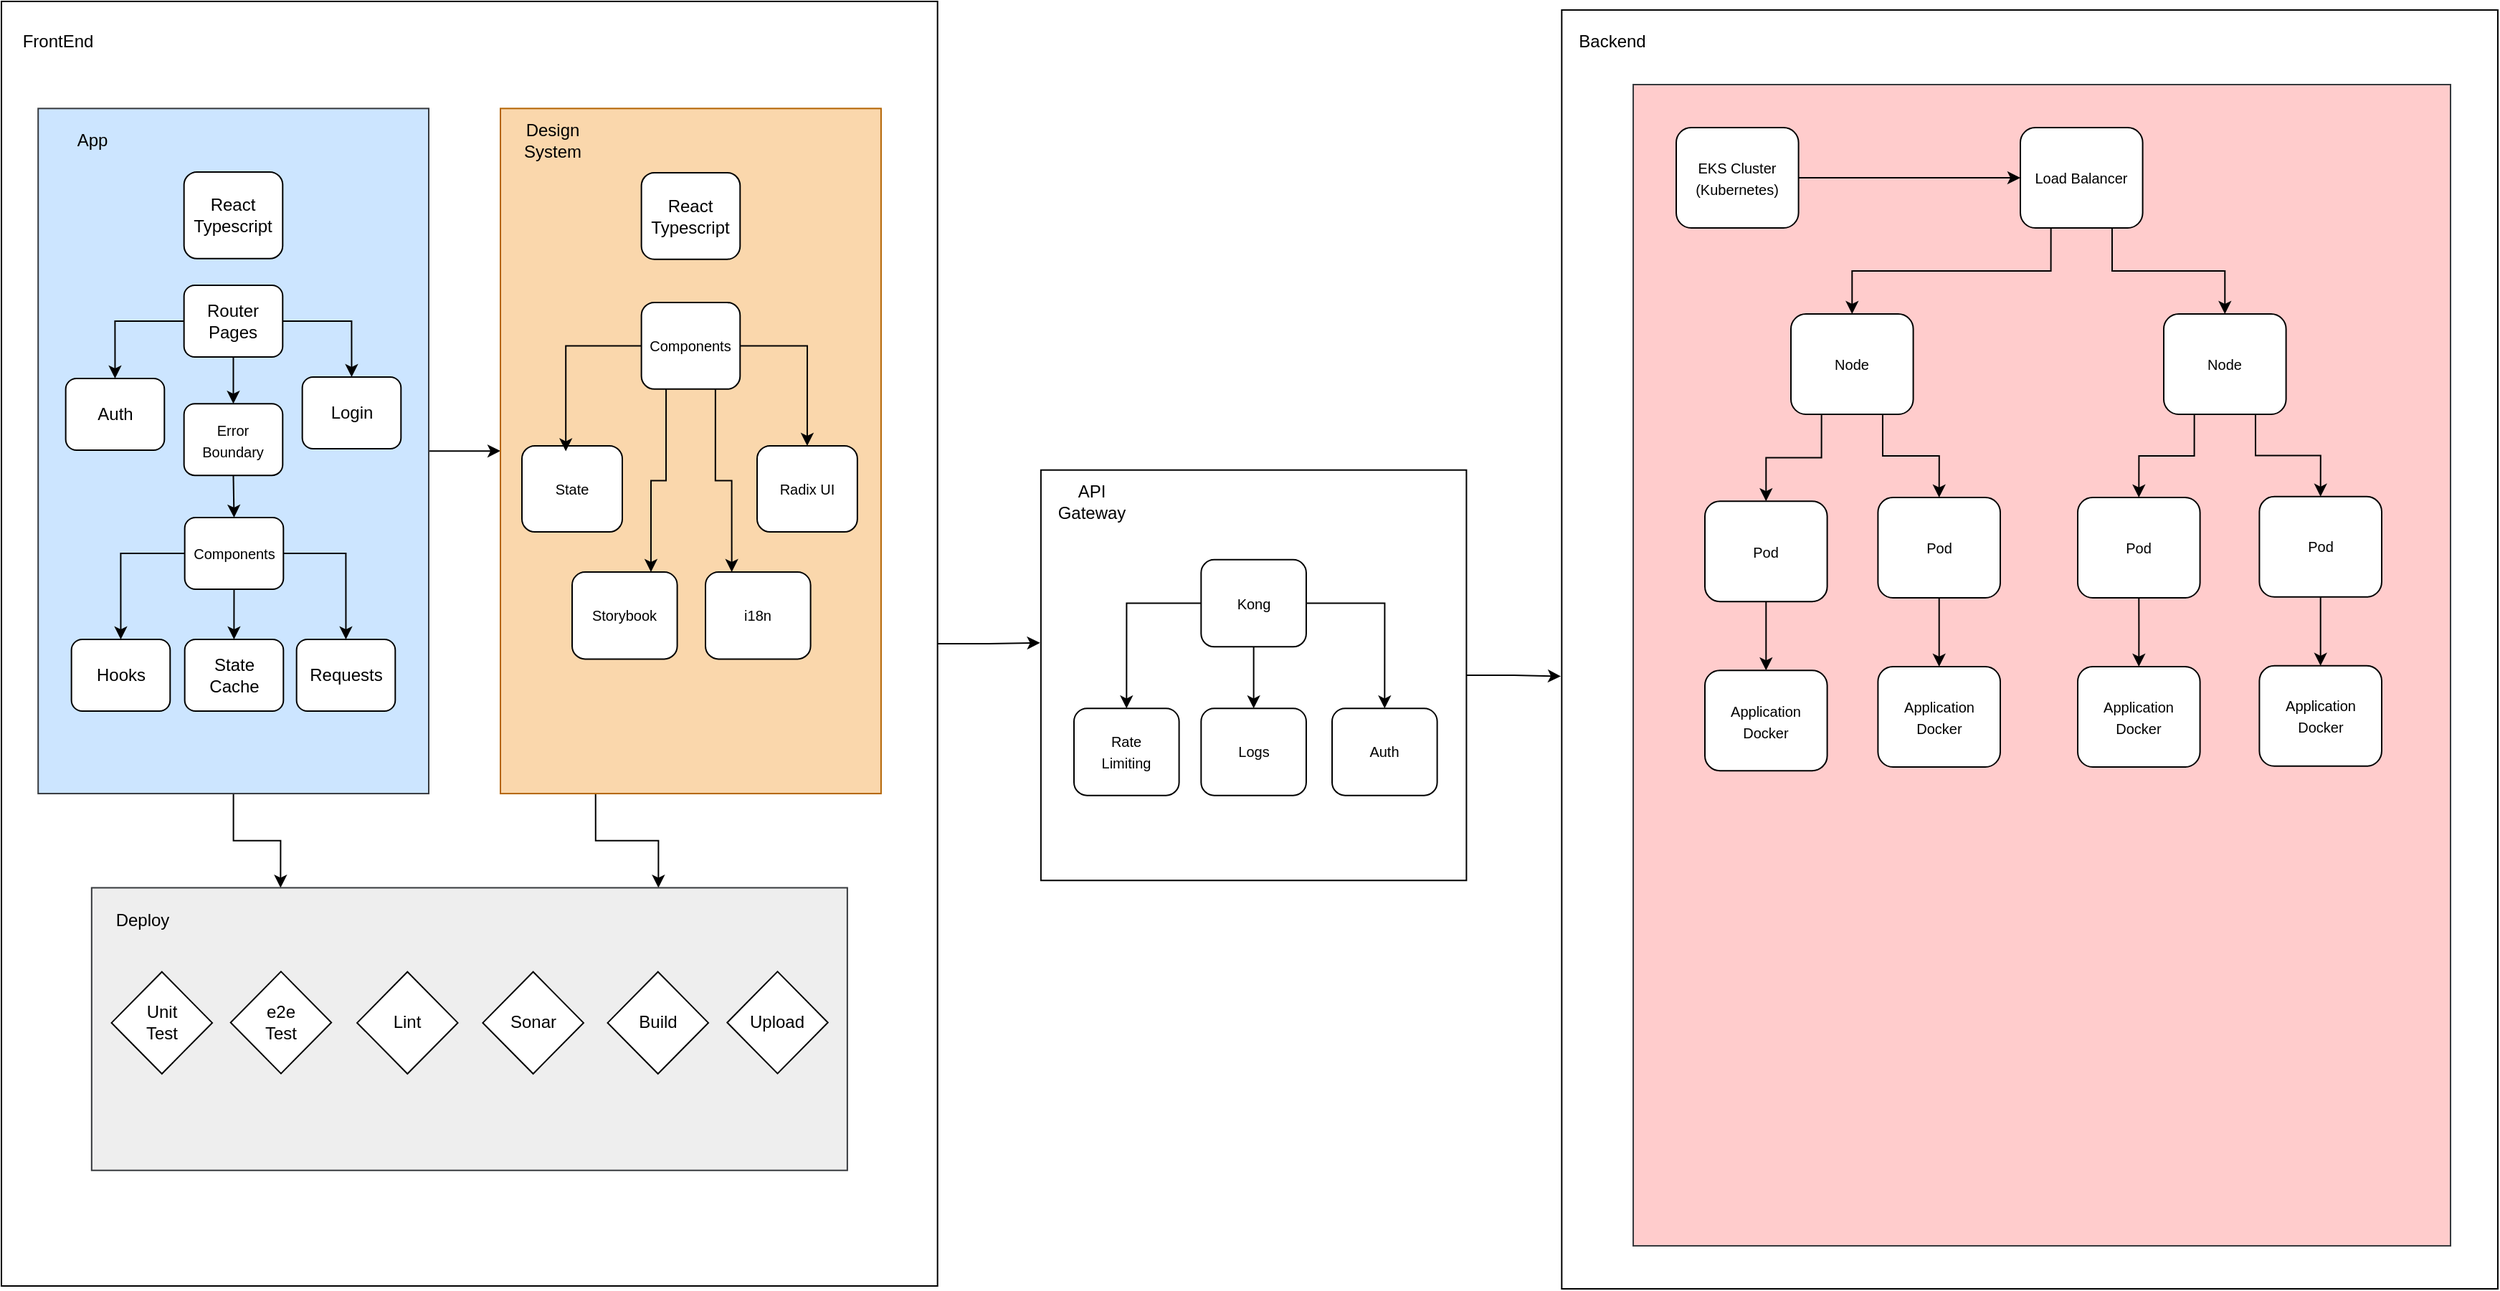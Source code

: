 <mxfile version="26.0.10">
  <diagram name="Page-1" id="ASCcdzbl0eY8SIUXQsEC">
    <mxGraphModel dx="1205" dy="866" grid="1" gridSize="10" guides="1" tooltips="1" connect="1" arrows="1" fold="1" page="1" pageScale="1" pageWidth="850" pageHeight="1100" math="0" shadow="0">
      <root>
        <mxCell id="0" />
        <mxCell id="1" parent="0" />
        <mxCell id="C--jNE-5lA6tGIt0aphc-6" value="" style="rounded=0;whiteSpace=wrap;html=1;" vertex="1" parent="1">
          <mxGeometry x="1110.16" y="47.97" width="652.84" height="892.03" as="geometry" />
        </mxCell>
        <mxCell id="C--jNE-5lA6tGIt0aphc-7" value="" style="rounded=0;whiteSpace=wrap;html=1;" vertex="1" parent="1">
          <mxGeometry x="746.94" y="368.86" width="296.75" height="286.27" as="geometry" />
        </mxCell>
        <mxCell id="C--jNE-5lA6tGIt0aphc-1" value="" style="rounded=0;whiteSpace=wrap;html=1;movable=1;resizable=1;rotatable=1;deletable=1;editable=1;locked=0;connectable=1;" vertex="1" parent="1">
          <mxGeometry x="22" y="42" width="652.842" height="896" as="geometry" />
        </mxCell>
        <mxCell id="C--jNE-5lA6tGIt0aphc-2" value="FrontEnd" style="text;html=1;align=center;verticalAlign=middle;whiteSpace=wrap;rounded=0;" vertex="1" parent="1">
          <mxGeometry x="25.561" y="47.973" width="71.219" height="44.8" as="geometry" />
        </mxCell>
        <mxCell id="C--jNE-5lA6tGIt0aphc-109" style="edgeStyle=orthogonalEdgeStyle;rounded=0;orthogonalLoop=1;jettySize=auto;html=1;exitX=1;exitY=0.5;exitDx=0;exitDy=0;" edge="1" parent="1" source="C--jNE-5lA6tGIt0aphc-3">
          <mxGeometry relative="1" as="geometry">
            <mxPoint x="370" y="355.556" as="targetPoint" />
          </mxGeometry>
        </mxCell>
        <mxCell id="C--jNE-5lA6tGIt0aphc-123" style="edgeStyle=orthogonalEdgeStyle;rounded=0;orthogonalLoop=1;jettySize=auto;html=1;exitX=0.5;exitY=1;exitDx=0;exitDy=0;entryX=0.25;entryY=0;entryDx=0;entryDy=0;" edge="1" parent="1" source="C--jNE-5lA6tGIt0aphc-3" target="C--jNE-5lA6tGIt0aphc-5">
          <mxGeometry relative="1" as="geometry" />
        </mxCell>
        <mxCell id="C--jNE-5lA6tGIt0aphc-3" value="" style="rounded=0;whiteSpace=wrap;html=1;fillColor=#cce5ff;strokeColor=#36393d;movable=1;resizable=1;rotatable=1;deletable=1;editable=1;locked=0;connectable=1;" vertex="1" parent="1">
          <mxGeometry x="47.61" y="116.67" width="272.39" height="477.87" as="geometry" />
        </mxCell>
        <mxCell id="C--jNE-5lA6tGIt0aphc-124" style="edgeStyle=orthogonalEdgeStyle;rounded=0;orthogonalLoop=1;jettySize=auto;html=1;exitX=0.25;exitY=1;exitDx=0;exitDy=0;entryX=0.75;entryY=0;entryDx=0;entryDy=0;" edge="1" parent="1" source="C--jNE-5lA6tGIt0aphc-4" target="C--jNE-5lA6tGIt0aphc-5">
          <mxGeometry relative="1" as="geometry" />
        </mxCell>
        <mxCell id="C--jNE-5lA6tGIt0aphc-4" value="" style="rounded=0;whiteSpace=wrap;html=1;fillColor=#fad7ac;strokeColor=#b46504;movable=1;resizable=1;rotatable=1;deletable=1;editable=1;locked=0;connectable=1;" vertex="1" parent="1">
          <mxGeometry x="370" y="116.67" width="265.46" height="477.87" as="geometry" />
        </mxCell>
        <mxCell id="C--jNE-5lA6tGIt0aphc-5" value="" style="rounded=0;whiteSpace=wrap;html=1;fillColor=#eeeeee;strokeColor=#36393d;" vertex="1" parent="1">
          <mxGeometry x="84.91" y="660.24" width="527.022" height="197.12" as="geometry" />
        </mxCell>
        <mxCell id="C--jNE-5lA6tGIt0aphc-10" value="React&lt;div&gt;Typescript&lt;/div&gt;" style="rounded=1;whiteSpace=wrap;html=1;" vertex="1" parent="1">
          <mxGeometry x="149.33" y="161" width="68.82" height="60.4" as="geometry" />
        </mxCell>
        <mxCell id="C--jNE-5lA6tGIt0aphc-25" style="edgeStyle=orthogonalEdgeStyle;rounded=0;orthogonalLoop=1;jettySize=auto;html=1;exitX=0;exitY=0.5;exitDx=0;exitDy=0;entryX=0.5;entryY=0;entryDx=0;entryDy=0;" edge="1" parent="1" source="C--jNE-5lA6tGIt0aphc-11" target="C--jNE-5lA6tGIt0aphc-20">
          <mxGeometry relative="1" as="geometry" />
        </mxCell>
        <mxCell id="C--jNE-5lA6tGIt0aphc-26" style="edgeStyle=orthogonalEdgeStyle;rounded=0;orthogonalLoop=1;jettySize=auto;html=1;exitX=1;exitY=0.5;exitDx=0;exitDy=0;entryX=0.5;entryY=0;entryDx=0;entryDy=0;" edge="1" parent="1" source="C--jNE-5lA6tGIt0aphc-11" target="C--jNE-5lA6tGIt0aphc-24">
          <mxGeometry relative="1" as="geometry" />
        </mxCell>
        <mxCell id="C--jNE-5lA6tGIt0aphc-116" style="edgeStyle=orthogonalEdgeStyle;rounded=0;orthogonalLoop=1;jettySize=auto;html=1;exitX=0.5;exitY=1;exitDx=0;exitDy=0;entryX=0.5;entryY=0;entryDx=0;entryDy=0;" edge="1" parent="1" source="C--jNE-5lA6tGIt0aphc-11" target="C--jNE-5lA6tGIt0aphc-115">
          <mxGeometry relative="1" as="geometry" />
        </mxCell>
        <mxCell id="C--jNE-5lA6tGIt0aphc-11" value="Router&lt;div&gt;Pages&lt;/div&gt;" style="rounded=1;whiteSpace=wrap;html=1;" vertex="1" parent="1">
          <mxGeometry x="149.33" y="240" width="68.82" height="50" as="geometry" />
        </mxCell>
        <mxCell id="C--jNE-5lA6tGIt0aphc-28" style="edgeStyle=orthogonalEdgeStyle;rounded=0;orthogonalLoop=1;jettySize=auto;html=1;exitX=0;exitY=0.5;exitDx=0;exitDy=0;entryX=0.5;entryY=0;entryDx=0;entryDy=0;" edge="1" parent="1" source="C--jNE-5lA6tGIt0aphc-12" target="C--jNE-5lA6tGIt0aphc-15">
          <mxGeometry relative="1" as="geometry" />
        </mxCell>
        <mxCell id="C--jNE-5lA6tGIt0aphc-29" style="edgeStyle=orthogonalEdgeStyle;rounded=0;orthogonalLoop=1;jettySize=auto;html=1;exitX=0.5;exitY=1;exitDx=0;exitDy=0;" edge="1" parent="1" source="C--jNE-5lA6tGIt0aphc-12" target="C--jNE-5lA6tGIt0aphc-16">
          <mxGeometry relative="1" as="geometry" />
        </mxCell>
        <mxCell id="C--jNE-5lA6tGIt0aphc-30" style="edgeStyle=orthogonalEdgeStyle;rounded=0;orthogonalLoop=1;jettySize=auto;html=1;exitX=1;exitY=0.5;exitDx=0;exitDy=0;entryX=0.5;entryY=0;entryDx=0;entryDy=0;" edge="1" parent="1" source="C--jNE-5lA6tGIt0aphc-12" target="C--jNE-5lA6tGIt0aphc-18">
          <mxGeometry relative="1" as="geometry" />
        </mxCell>
        <mxCell id="C--jNE-5lA6tGIt0aphc-12" value="&lt;font style=&quot;font-size: 10px;&quot;&gt;Components&lt;/font&gt;" style="rounded=1;whiteSpace=wrap;html=1;" vertex="1" parent="1">
          <mxGeometry x="149.83" y="402" width="68.82" height="50" as="geometry" />
        </mxCell>
        <mxCell id="C--jNE-5lA6tGIt0aphc-15" value="Hooks" style="rounded=1;whiteSpace=wrap;html=1;" vertex="1" parent="1">
          <mxGeometry x="70.83" y="487" width="68.82" height="50" as="geometry" />
        </mxCell>
        <mxCell id="C--jNE-5lA6tGIt0aphc-16" value="State&lt;div&gt;Cache&lt;/div&gt;" style="rounded=1;whiteSpace=wrap;html=1;" vertex="1" parent="1">
          <mxGeometry x="149.83" y="487" width="68.82" height="50" as="geometry" />
        </mxCell>
        <mxCell id="C--jNE-5lA6tGIt0aphc-18" value="Requests" style="rounded=1;whiteSpace=wrap;html=1;" vertex="1" parent="1">
          <mxGeometry x="227.83" y="487" width="68.82" height="50" as="geometry" />
        </mxCell>
        <mxCell id="C--jNE-5lA6tGIt0aphc-19" value="App" style="text;html=1;align=center;verticalAlign=middle;whiteSpace=wrap;rounded=0;" vertex="1" parent="1">
          <mxGeometry x="49.611" y="116.663" width="71.219" height="44.8" as="geometry" />
        </mxCell>
        <mxCell id="C--jNE-5lA6tGIt0aphc-20" value="Auth" style="rounded=1;whiteSpace=wrap;html=1;" vertex="1" parent="1">
          <mxGeometry x="66.83" y="305" width="68.82" height="50" as="geometry" />
        </mxCell>
        <mxCell id="C--jNE-5lA6tGIt0aphc-24" value="Login" style="rounded=1;whiteSpace=wrap;html=1;" vertex="1" parent="1">
          <mxGeometry x="231.83" y="304" width="68.82" height="50" as="geometry" />
        </mxCell>
        <mxCell id="C--jNE-5lA6tGIt0aphc-31" value="React&lt;div&gt;Typescript&lt;/div&gt;" style="rounded=1;whiteSpace=wrap;html=1;" vertex="1" parent="1">
          <mxGeometry x="468.32" y="161.46" width="68.82" height="60.4" as="geometry" />
        </mxCell>
        <mxCell id="C--jNE-5lA6tGIt0aphc-105" style="edgeStyle=orthogonalEdgeStyle;rounded=0;orthogonalLoop=1;jettySize=auto;html=1;exitX=1;exitY=0.5;exitDx=0;exitDy=0;entryX=0.5;entryY=0;entryDx=0;entryDy=0;" edge="1" parent="1" source="C--jNE-5lA6tGIt0aphc-76" target="C--jNE-5lA6tGIt0aphc-100">
          <mxGeometry relative="1" as="geometry" />
        </mxCell>
        <mxCell id="C--jNE-5lA6tGIt0aphc-106" style="edgeStyle=orthogonalEdgeStyle;rounded=0;orthogonalLoop=1;jettySize=auto;html=1;exitX=0.25;exitY=1;exitDx=0;exitDy=0;entryX=0.75;entryY=0;entryDx=0;entryDy=0;" edge="1" parent="1" source="C--jNE-5lA6tGIt0aphc-76" target="C--jNE-5lA6tGIt0aphc-102">
          <mxGeometry relative="1" as="geometry" />
        </mxCell>
        <mxCell id="C--jNE-5lA6tGIt0aphc-107" style="edgeStyle=orthogonalEdgeStyle;rounded=0;orthogonalLoop=1;jettySize=auto;html=1;exitX=0.75;exitY=1;exitDx=0;exitDy=0;entryX=0.25;entryY=0;entryDx=0;entryDy=0;" edge="1" parent="1" source="C--jNE-5lA6tGIt0aphc-76" target="C--jNE-5lA6tGIt0aphc-103">
          <mxGeometry relative="1" as="geometry" />
        </mxCell>
        <mxCell id="C--jNE-5lA6tGIt0aphc-76" value="&lt;font style=&quot;font-size: 10px;&quot;&gt;Components&lt;/font&gt;" style="rounded=1;whiteSpace=wrap;html=1;" vertex="1" parent="1">
          <mxGeometry x="468.32" y="252" width="68.82" height="60.4" as="geometry" />
        </mxCell>
        <mxCell id="C--jNE-5lA6tGIt0aphc-100" value="&lt;font style=&quot;font-size: 10px;&quot;&gt;Radix UI&lt;/font&gt;" style="rounded=1;whiteSpace=wrap;html=1;" vertex="1" parent="1">
          <mxGeometry x="549" y="352" width="69.93" height="60" as="geometry" />
        </mxCell>
        <mxCell id="C--jNE-5lA6tGIt0aphc-101" value="&lt;font style=&quot;font-size: 10px;&quot;&gt;State&lt;/font&gt;" style="rounded=1;whiteSpace=wrap;html=1;" vertex="1" parent="1">
          <mxGeometry x="385" y="352" width="70" height="60" as="geometry" />
        </mxCell>
        <mxCell id="C--jNE-5lA6tGIt0aphc-102" value="&lt;font style=&quot;font-size: 10px;&quot;&gt;Storybook&lt;/font&gt;" style="rounded=1;whiteSpace=wrap;html=1;" vertex="1" parent="1">
          <mxGeometry x="420" y="440" width="73.3" height="60.7" as="geometry" />
        </mxCell>
        <mxCell id="C--jNE-5lA6tGIt0aphc-103" value="&lt;font style=&quot;font-size: 10px;&quot;&gt;i18n&lt;/font&gt;" style="rounded=1;whiteSpace=wrap;html=1;" vertex="1" parent="1">
          <mxGeometry x="513" y="440" width="73.3" height="60.7" as="geometry" />
        </mxCell>
        <mxCell id="C--jNE-5lA6tGIt0aphc-104" style="edgeStyle=orthogonalEdgeStyle;rounded=0;orthogonalLoop=1;jettySize=auto;html=1;exitX=0;exitY=0.5;exitDx=0;exitDy=0;entryX=0.437;entryY=0.063;entryDx=0;entryDy=0;entryPerimeter=0;" edge="1" parent="1" source="C--jNE-5lA6tGIt0aphc-76" target="C--jNE-5lA6tGIt0aphc-101">
          <mxGeometry relative="1" as="geometry" />
        </mxCell>
        <mxCell id="C--jNE-5lA6tGIt0aphc-108" value="Design&lt;div&gt;System&lt;/div&gt;" style="text;html=1;align=center;verticalAlign=middle;whiteSpace=wrap;rounded=0;" vertex="1" parent="1">
          <mxGeometry x="371.091" y="116.203" width="71.219" height="44.8" as="geometry" />
        </mxCell>
        <mxCell id="C--jNE-5lA6tGIt0aphc-110" value="Deploy" style="text;html=1;align=center;verticalAlign=middle;whiteSpace=wrap;rounded=0;" vertex="1" parent="1">
          <mxGeometry x="84.911" y="660.243" width="71.219" height="44.8" as="geometry" />
        </mxCell>
        <mxCell id="C--jNE-5lA6tGIt0aphc-117" style="edgeStyle=orthogonalEdgeStyle;rounded=0;orthogonalLoop=1;jettySize=auto;html=1;exitX=0.5;exitY=1;exitDx=0;exitDy=0;entryX=0.5;entryY=0;entryDx=0;entryDy=0;" edge="1" parent="1" source="C--jNE-5lA6tGIt0aphc-115" target="C--jNE-5lA6tGIt0aphc-12">
          <mxGeometry relative="1" as="geometry" />
        </mxCell>
        <mxCell id="C--jNE-5lA6tGIt0aphc-115" value="&lt;font style=&quot;font-size: 10px;&quot;&gt;Error&lt;/font&gt;&lt;div&gt;&lt;font style=&quot;font-size: 10px;&quot;&gt;Boundary&lt;/font&gt;&lt;/div&gt;" style="rounded=1;whiteSpace=wrap;html=1;" vertex="1" parent="1">
          <mxGeometry x="149.33" y="322.61" width="68.82" height="50" as="geometry" />
        </mxCell>
        <mxCell id="C--jNE-5lA6tGIt0aphc-113" value="Unit&lt;div&gt;Test&lt;/div&gt;" style="rhombus;whiteSpace=wrap;html=1;" vertex="1" parent="1">
          <mxGeometry x="98.78" y="718.878" width="70.239" height="71.122" as="geometry" />
        </mxCell>
        <mxCell id="C--jNE-5lA6tGIt0aphc-114" value="e2e&lt;div&gt;Test&lt;/div&gt;" style="rhombus;whiteSpace=wrap;html=1;" vertex="1" parent="1">
          <mxGeometry x="181.846" y="718.7" width="70.239" height="71.122" as="geometry" />
        </mxCell>
        <mxCell id="C--jNE-5lA6tGIt0aphc-118" value="Lint" style="rhombus;whiteSpace=wrap;html=1;" vertex="1" parent="1">
          <mxGeometry x="270.035" y="718.878" width="70.239" height="71.122" as="geometry" />
        </mxCell>
        <mxCell id="C--jNE-5lA6tGIt0aphc-119" value="Sonar" style="rhombus;whiteSpace=wrap;html=1;" vertex="1" parent="1">
          <mxGeometry x="357.711" y="718.878" width="70.239" height="71.122" as="geometry" />
        </mxCell>
        <mxCell id="C--jNE-5lA6tGIt0aphc-120" value="Build" style="rhombus;whiteSpace=wrap;html=1;" vertex="1" parent="1">
          <mxGeometry x="444.761" y="718.878" width="70.239" height="71.122" as="geometry" />
        </mxCell>
        <mxCell id="C--jNE-5lA6tGIt0aphc-122" value="Upload" style="rhombus;whiteSpace=wrap;html=1;" vertex="1" parent="1">
          <mxGeometry x="528.141" y="718.698" width="70.239" height="71.122" as="geometry" />
        </mxCell>
        <mxCell id="C--jNE-5lA6tGIt0aphc-125" value="API&lt;div&gt;Gateway&lt;/div&gt;" style="text;html=1;align=center;verticalAlign=middle;whiteSpace=wrap;rounded=0;" vertex="1" parent="1">
          <mxGeometry x="746.941" y="368.863" width="71.219" height="44.8" as="geometry" />
        </mxCell>
        <mxCell id="C--jNE-5lA6tGIt0aphc-131" style="edgeStyle=orthogonalEdgeStyle;rounded=0;orthogonalLoop=1;jettySize=auto;html=1;exitX=0;exitY=0.5;exitDx=0;exitDy=0;entryX=0.5;entryY=0;entryDx=0;entryDy=0;fontFamily=Helvetica;fontSize=12;fontColor=default;" edge="1" parent="1" source="C--jNE-5lA6tGIt0aphc-126" target="C--jNE-5lA6tGIt0aphc-127">
          <mxGeometry relative="1" as="geometry" />
        </mxCell>
        <mxCell id="C--jNE-5lA6tGIt0aphc-132" style="edgeStyle=orthogonalEdgeStyle;rounded=0;orthogonalLoop=1;jettySize=auto;html=1;exitX=0.5;exitY=1;exitDx=0;exitDy=0;entryX=0.5;entryY=0;entryDx=0;entryDy=0;fontFamily=Helvetica;fontSize=12;fontColor=default;" edge="1" parent="1" source="C--jNE-5lA6tGIt0aphc-126" target="C--jNE-5lA6tGIt0aphc-129">
          <mxGeometry relative="1" as="geometry" />
        </mxCell>
        <mxCell id="C--jNE-5lA6tGIt0aphc-133" style="edgeStyle=orthogonalEdgeStyle;rounded=0;orthogonalLoop=1;jettySize=auto;html=1;exitX=1;exitY=0.5;exitDx=0;exitDy=0;entryX=0.5;entryY=0;entryDx=0;entryDy=0;fontFamily=Helvetica;fontSize=12;fontColor=default;" edge="1" parent="1" source="C--jNE-5lA6tGIt0aphc-126" target="C--jNE-5lA6tGIt0aphc-130">
          <mxGeometry relative="1" as="geometry" />
        </mxCell>
        <mxCell id="C--jNE-5lA6tGIt0aphc-126" value="&lt;font style=&quot;font-size: 10px;&quot;&gt;Kong&lt;/font&gt;" style="rounded=1;whiteSpace=wrap;html=1;" vertex="1" parent="1">
          <mxGeometry x="858.66" y="431.43" width="73.3" height="60.7" as="geometry" />
        </mxCell>
        <mxCell id="C--jNE-5lA6tGIt0aphc-127" value="&lt;font style=&quot;font-size: 10px;&quot;&gt;Rate&lt;/font&gt;&lt;div&gt;&lt;font style=&quot;font-size: 10px;&quot;&gt;Limiting&lt;/font&gt;&lt;/div&gt;" style="rounded=1;whiteSpace=wrap;html=1;" vertex="1" parent="1">
          <mxGeometry x="770.0" y="535.13" width="73.3" height="60.7" as="geometry" />
        </mxCell>
        <mxCell id="C--jNE-5lA6tGIt0aphc-129" value="&lt;span style=&quot;font-size: 10px;&quot;&gt;Logs&lt;/span&gt;" style="rounded=1;whiteSpace=wrap;html=1;" vertex="1" parent="1">
          <mxGeometry x="858.66" y="535.13" width="73.3" height="60.7" as="geometry" />
        </mxCell>
        <mxCell id="C--jNE-5lA6tGIt0aphc-130" value="&lt;span style=&quot;font-size: 10px;&quot;&gt;Auth&lt;/span&gt;" style="rounded=1;whiteSpace=wrap;html=1;" vertex="1" parent="1">
          <mxGeometry x="950.0" y="535.13" width="73.3" height="60.7" as="geometry" />
        </mxCell>
        <mxCell id="C--jNE-5lA6tGIt0aphc-134" style="edgeStyle=orthogonalEdgeStyle;rounded=0;orthogonalLoop=1;jettySize=auto;html=1;exitX=1;exitY=0.5;exitDx=0;exitDy=0;entryX=-0.002;entryY=0.421;entryDx=0;entryDy=0;entryPerimeter=0;fontFamily=Helvetica;fontSize=12;fontColor=default;" edge="1" parent="1" source="C--jNE-5lA6tGIt0aphc-1" target="C--jNE-5lA6tGIt0aphc-7">
          <mxGeometry relative="1" as="geometry" />
        </mxCell>
        <mxCell id="C--jNE-5lA6tGIt0aphc-136" style="edgeStyle=orthogonalEdgeStyle;rounded=0;orthogonalLoop=1;jettySize=auto;html=1;exitX=1;exitY=0.5;exitDx=0;exitDy=0;entryX=-0.001;entryY=0.521;entryDx=0;entryDy=0;entryPerimeter=0;fontFamily=Helvetica;fontSize=12;fontColor=default;" edge="1" parent="1" source="C--jNE-5lA6tGIt0aphc-7" target="C--jNE-5lA6tGIt0aphc-6">
          <mxGeometry relative="1" as="geometry" />
        </mxCell>
        <mxCell id="C--jNE-5lA6tGIt0aphc-137" value="Backend" style="text;html=1;align=center;verticalAlign=middle;whiteSpace=wrap;rounded=0;" vertex="1" parent="1">
          <mxGeometry x="1110.161" y="47.973" width="71.219" height="44.8" as="geometry" />
        </mxCell>
        <mxCell id="C--jNE-5lA6tGIt0aphc-140" value="" style="rounded=0;whiteSpace=wrap;html=1;fillColor=#ffcccc;strokeColor=#36393d;movable=1;resizable=1;rotatable=1;deletable=1;editable=1;locked=0;connectable=1;" vertex="1" parent="1">
          <mxGeometry x="1160" y="100" width="570" height="810" as="geometry" />
        </mxCell>
        <mxCell id="C--jNE-5lA6tGIt0aphc-143" style="edgeStyle=orthogonalEdgeStyle;rounded=0;orthogonalLoop=1;jettySize=auto;html=1;exitX=1;exitY=0.5;exitDx=0;exitDy=0;fontFamily=Helvetica;fontSize=12;fontColor=default;" edge="1" parent="1" source="C--jNE-5lA6tGIt0aphc-141" target="C--jNE-5lA6tGIt0aphc-142">
          <mxGeometry relative="1" as="geometry" />
        </mxCell>
        <mxCell id="C--jNE-5lA6tGIt0aphc-141" value="&lt;span style=&quot;font-size: 10px;&quot;&gt;EKS Cluster&lt;/span&gt;&lt;div&gt;&lt;span style=&quot;font-size: 10px;&quot;&gt;(Kubernetes)&lt;/span&gt;&lt;/div&gt;" style="rounded=1;whiteSpace=wrap;html=1;" vertex="1" parent="1">
          <mxGeometry x="1190" y="130" width="85.3" height="70" as="geometry" />
        </mxCell>
        <mxCell id="C--jNE-5lA6tGIt0aphc-147" style="edgeStyle=orthogonalEdgeStyle;rounded=0;orthogonalLoop=1;jettySize=auto;html=1;exitX=0.25;exitY=1;exitDx=0;exitDy=0;fontFamily=Helvetica;fontSize=12;fontColor=default;" edge="1" parent="1" source="C--jNE-5lA6tGIt0aphc-142" target="C--jNE-5lA6tGIt0aphc-144">
          <mxGeometry relative="1" as="geometry" />
        </mxCell>
        <mxCell id="C--jNE-5lA6tGIt0aphc-148" style="edgeStyle=orthogonalEdgeStyle;rounded=0;orthogonalLoop=1;jettySize=auto;html=1;exitX=0.75;exitY=1;exitDx=0;exitDy=0;fontFamily=Helvetica;fontSize=12;fontColor=default;" edge="1" parent="1" source="C--jNE-5lA6tGIt0aphc-142" target="C--jNE-5lA6tGIt0aphc-146">
          <mxGeometry relative="1" as="geometry" />
        </mxCell>
        <mxCell id="C--jNE-5lA6tGIt0aphc-142" value="&lt;span style=&quot;font-size: 10px;&quot;&gt;Load Balancer&lt;/span&gt;" style="rounded=1;whiteSpace=wrap;html=1;" vertex="1" parent="1">
          <mxGeometry x="1430" y="130" width="85.3" height="70" as="geometry" />
        </mxCell>
        <mxCell id="C--jNE-5lA6tGIt0aphc-153" style="edgeStyle=orthogonalEdgeStyle;rounded=0;orthogonalLoop=1;jettySize=auto;html=1;exitX=0.25;exitY=1;exitDx=0;exitDy=0;fontFamily=Helvetica;fontSize=12;fontColor=default;" edge="1" parent="1" source="C--jNE-5lA6tGIt0aphc-144" target="C--jNE-5lA6tGIt0aphc-149">
          <mxGeometry relative="1" as="geometry" />
        </mxCell>
        <mxCell id="C--jNE-5lA6tGIt0aphc-154" style="edgeStyle=orthogonalEdgeStyle;rounded=0;orthogonalLoop=1;jettySize=auto;html=1;exitX=0.75;exitY=1;exitDx=0;exitDy=0;entryX=0.5;entryY=0;entryDx=0;entryDy=0;fontFamily=Helvetica;fontSize=12;fontColor=default;" edge="1" parent="1" source="C--jNE-5lA6tGIt0aphc-144" target="C--jNE-5lA6tGIt0aphc-150">
          <mxGeometry relative="1" as="geometry" />
        </mxCell>
        <mxCell id="C--jNE-5lA6tGIt0aphc-144" value="&lt;span style=&quot;font-size: 10px;&quot;&gt;Node&lt;/span&gt;" style="rounded=1;whiteSpace=wrap;html=1;" vertex="1" parent="1">
          <mxGeometry x="1270" y="260" width="85.3" height="70" as="geometry" />
        </mxCell>
        <mxCell id="C--jNE-5lA6tGIt0aphc-155" style="edgeStyle=orthogonalEdgeStyle;rounded=0;orthogonalLoop=1;jettySize=auto;html=1;exitX=0.25;exitY=1;exitDx=0;exitDy=0;entryX=0.5;entryY=0;entryDx=0;entryDy=0;fontFamily=Helvetica;fontSize=12;fontColor=default;" edge="1" parent="1" source="C--jNE-5lA6tGIt0aphc-146" target="C--jNE-5lA6tGIt0aphc-151">
          <mxGeometry relative="1" as="geometry" />
        </mxCell>
        <mxCell id="C--jNE-5lA6tGIt0aphc-157" style="edgeStyle=orthogonalEdgeStyle;rounded=0;orthogonalLoop=1;jettySize=auto;html=1;exitX=0.75;exitY=1;exitDx=0;exitDy=0;entryX=0.5;entryY=0;entryDx=0;entryDy=0;fontFamily=Helvetica;fontSize=12;fontColor=default;" edge="1" parent="1" source="C--jNE-5lA6tGIt0aphc-146" target="C--jNE-5lA6tGIt0aphc-152">
          <mxGeometry relative="1" as="geometry" />
        </mxCell>
        <mxCell id="C--jNE-5lA6tGIt0aphc-146" value="&lt;span style=&quot;font-size: 10px;&quot;&gt;Node&lt;/span&gt;" style="rounded=1;whiteSpace=wrap;html=1;" vertex="1" parent="1">
          <mxGeometry x="1530" y="260" width="85.3" height="70" as="geometry" />
        </mxCell>
        <mxCell id="C--jNE-5lA6tGIt0aphc-162" style="edgeStyle=orthogonalEdgeStyle;rounded=0;orthogonalLoop=1;jettySize=auto;html=1;exitX=0.5;exitY=1;exitDx=0;exitDy=0;entryX=0.5;entryY=0;entryDx=0;entryDy=0;fontFamily=Helvetica;fontSize=12;fontColor=default;" edge="1" parent="1" source="C--jNE-5lA6tGIt0aphc-149" target="C--jNE-5lA6tGIt0aphc-158">
          <mxGeometry relative="1" as="geometry" />
        </mxCell>
        <mxCell id="C--jNE-5lA6tGIt0aphc-149" value="&lt;span style=&quot;font-size: 10px;&quot;&gt;Pod&lt;/span&gt;" style="rounded=1;whiteSpace=wrap;html=1;" vertex="1" parent="1">
          <mxGeometry x="1210" y="390.61" width="85.3" height="70" as="geometry" />
        </mxCell>
        <mxCell id="C--jNE-5lA6tGIt0aphc-163" style="edgeStyle=orthogonalEdgeStyle;rounded=0;orthogonalLoop=1;jettySize=auto;html=1;exitX=0.5;exitY=1;exitDx=0;exitDy=0;entryX=0.5;entryY=0;entryDx=0;entryDy=0;fontFamily=Helvetica;fontSize=12;fontColor=default;" edge="1" parent="1" source="C--jNE-5lA6tGIt0aphc-150" target="C--jNE-5lA6tGIt0aphc-159">
          <mxGeometry relative="1" as="geometry" />
        </mxCell>
        <mxCell id="C--jNE-5lA6tGIt0aphc-150" value="&lt;span style=&quot;font-size: 10px;&quot;&gt;Pod&lt;/span&gt;" style="rounded=1;whiteSpace=wrap;html=1;" vertex="1" parent="1">
          <mxGeometry x="1330.7" y="388" width="85.3" height="70" as="geometry" />
        </mxCell>
        <mxCell id="C--jNE-5lA6tGIt0aphc-164" style="edgeStyle=orthogonalEdgeStyle;rounded=0;orthogonalLoop=1;jettySize=auto;html=1;exitX=0.5;exitY=1;exitDx=0;exitDy=0;fontFamily=Helvetica;fontSize=12;fontColor=default;" edge="1" parent="1" source="C--jNE-5lA6tGIt0aphc-151" target="C--jNE-5lA6tGIt0aphc-160">
          <mxGeometry relative="1" as="geometry" />
        </mxCell>
        <mxCell id="C--jNE-5lA6tGIt0aphc-151" value="&lt;span style=&quot;font-size: 10px;&quot;&gt;Pod&lt;/span&gt;" style="rounded=1;whiteSpace=wrap;html=1;" vertex="1" parent="1">
          <mxGeometry x="1470" y="388" width="85.3" height="70" as="geometry" />
        </mxCell>
        <mxCell id="C--jNE-5lA6tGIt0aphc-165" style="edgeStyle=orthogonalEdgeStyle;rounded=0;orthogonalLoop=1;jettySize=auto;html=1;exitX=0.5;exitY=1;exitDx=0;exitDy=0;entryX=0.5;entryY=0;entryDx=0;entryDy=0;fontFamily=Helvetica;fontSize=12;fontColor=default;" edge="1" parent="1" source="C--jNE-5lA6tGIt0aphc-152" target="C--jNE-5lA6tGIt0aphc-161">
          <mxGeometry relative="1" as="geometry" />
        </mxCell>
        <mxCell id="C--jNE-5lA6tGIt0aphc-152" value="&lt;span style=&quot;font-size: 10px;&quot;&gt;Pod&lt;/span&gt;" style="rounded=1;whiteSpace=wrap;html=1;" vertex="1" parent="1">
          <mxGeometry x="1596.7" y="387.39" width="85.3" height="70" as="geometry" />
        </mxCell>
        <mxCell id="C--jNE-5lA6tGIt0aphc-158" value="&lt;span style=&quot;font-size: 10px;&quot;&gt;Application&lt;/span&gt;&lt;div&gt;&lt;span style=&quot;font-size: 10px;&quot;&gt;Docker&lt;/span&gt;&lt;/div&gt;" style="rounded=1;whiteSpace=wrap;html=1;" vertex="1" parent="1">
          <mxGeometry x="1210" y="508.61" width="85.3" height="70" as="geometry" />
        </mxCell>
        <mxCell id="C--jNE-5lA6tGIt0aphc-159" value="&lt;span style=&quot;font-size: 10px;&quot;&gt;Application&lt;/span&gt;&lt;div&gt;&lt;span style=&quot;font-size: 10px;&quot;&gt;Docker&lt;/span&gt;&lt;/div&gt;" style="rounded=1;whiteSpace=wrap;html=1;" vertex="1" parent="1">
          <mxGeometry x="1330.7" y="506" width="85.3" height="70" as="geometry" />
        </mxCell>
        <mxCell id="C--jNE-5lA6tGIt0aphc-160" value="&lt;span style=&quot;font-size: 10px;&quot;&gt;Application&lt;/span&gt;&lt;div&gt;&lt;span style=&quot;font-size: 10px;&quot;&gt;Docker&lt;/span&gt;&lt;/div&gt;" style="rounded=1;whiteSpace=wrap;html=1;" vertex="1" parent="1">
          <mxGeometry x="1470" y="506" width="85.3" height="70" as="geometry" />
        </mxCell>
        <mxCell id="C--jNE-5lA6tGIt0aphc-161" value="&lt;span style=&quot;font-size: 10px;&quot;&gt;Application&lt;/span&gt;&lt;div&gt;&lt;span style=&quot;font-size: 10px;&quot;&gt;Docker&lt;/span&gt;&lt;/div&gt;" style="rounded=1;whiteSpace=wrap;html=1;" vertex="1" parent="1">
          <mxGeometry x="1596.7" y="505.39" width="85.3" height="70" as="geometry" />
        </mxCell>
      </root>
    </mxGraphModel>
  </diagram>
</mxfile>

